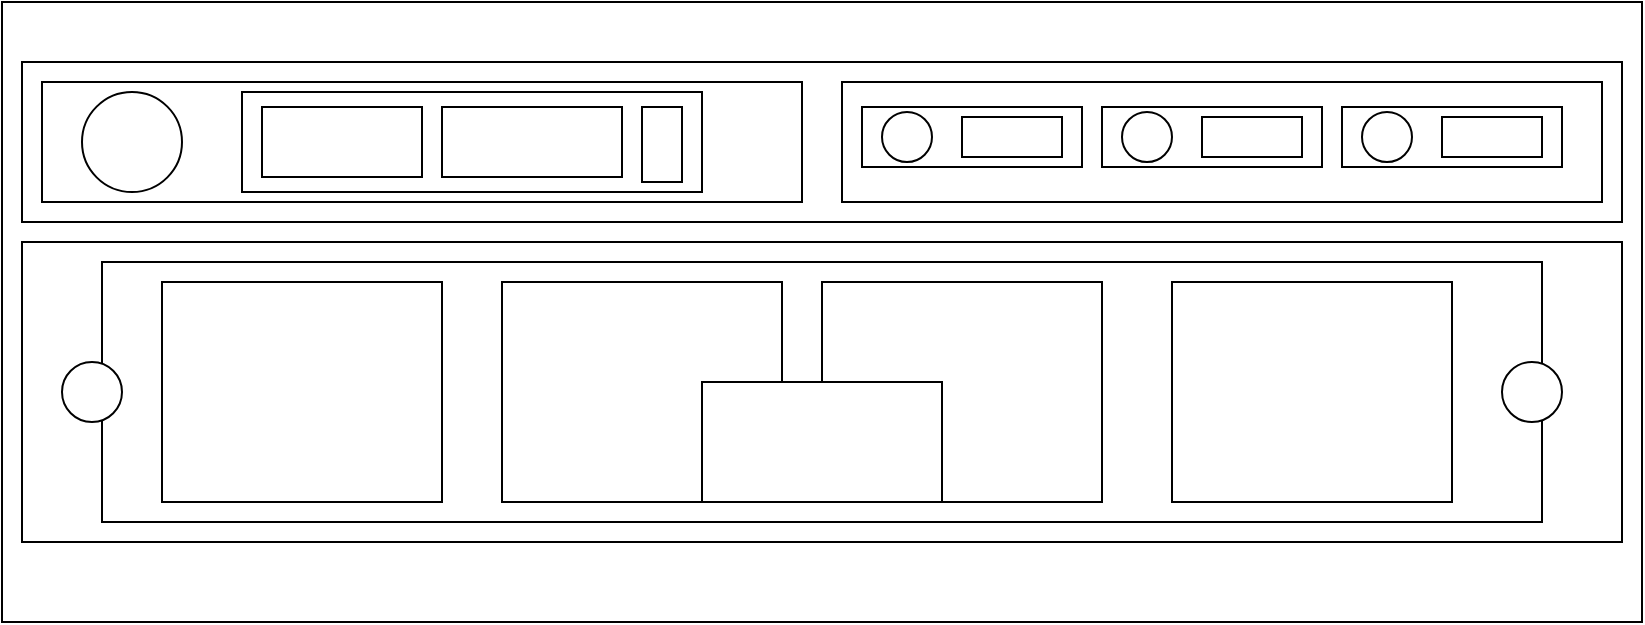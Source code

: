 <mxfile version="20.8.23" type="device"><diagram name="Page-1" id="ugz0VY0Q7aWr-8iyZqEt"><mxGraphModel dx="880" dy="484" grid="1" gridSize="10" guides="1" tooltips="1" connect="1" arrows="1" fold="1" page="1" pageScale="1" pageWidth="850" pageHeight="1100" math="0" shadow="0"><root><mxCell id="0"/><mxCell id="1" parent="0"/><mxCell id="cU5MBQKFiCzN6MHx9x-S-24" value="" style="rounded=0;whiteSpace=wrap;html=1;" vertex="1" parent="1"><mxGeometry x="30" y="210" width="820" height="310" as="geometry"/></mxCell><mxCell id="cU5MBQKFiCzN6MHx9x-S-1" value="" style="rounded=0;whiteSpace=wrap;html=1;" vertex="1" parent="1"><mxGeometry x="40" y="240" width="800" height="80" as="geometry"/></mxCell><mxCell id="cU5MBQKFiCzN6MHx9x-S-2" value="" style="rounded=0;whiteSpace=wrap;html=1;" vertex="1" parent="1"><mxGeometry x="50" y="250" width="380" height="60" as="geometry"/></mxCell><mxCell id="cU5MBQKFiCzN6MHx9x-S-3" value="" style="rounded=0;whiteSpace=wrap;html=1;" vertex="1" parent="1"><mxGeometry x="450" y="250" width="380" height="60" as="geometry"/></mxCell><mxCell id="cU5MBQKFiCzN6MHx9x-S-4" value="" style="ellipse;whiteSpace=wrap;html=1;aspect=fixed;" vertex="1" parent="1"><mxGeometry x="70" y="255" width="50" height="50" as="geometry"/></mxCell><mxCell id="cU5MBQKFiCzN6MHx9x-S-5" value="" style="rounded=0;whiteSpace=wrap;html=1;" vertex="1" parent="1"><mxGeometry x="150" y="255" width="230" height="50" as="geometry"/></mxCell><mxCell id="cU5MBQKFiCzN6MHx9x-S-6" value="" style="rounded=0;whiteSpace=wrap;html=1;" vertex="1" parent="1"><mxGeometry x="160" y="262.5" width="80" height="35" as="geometry"/></mxCell><mxCell id="cU5MBQKFiCzN6MHx9x-S-7" value="" style="rounded=0;whiteSpace=wrap;html=1;" vertex="1" parent="1"><mxGeometry x="250" y="262.5" width="90" height="35" as="geometry"/></mxCell><mxCell id="cU5MBQKFiCzN6MHx9x-S-8" value="" style="rounded=0;whiteSpace=wrap;html=1;" vertex="1" parent="1"><mxGeometry x="460" y="262.5" width="110" height="30" as="geometry"/></mxCell><mxCell id="cU5MBQKFiCzN6MHx9x-S-10" value="" style="ellipse;whiteSpace=wrap;html=1;aspect=fixed;" vertex="1" parent="1"><mxGeometry x="470" y="265" width="25" height="25" as="geometry"/></mxCell><mxCell id="cU5MBQKFiCzN6MHx9x-S-11" value="" style="rounded=0;whiteSpace=wrap;html=1;" vertex="1" parent="1"><mxGeometry x="510" y="267.5" width="50" height="20" as="geometry"/></mxCell><mxCell id="cU5MBQKFiCzN6MHx9x-S-12" value="" style="rounded=0;whiteSpace=wrap;html=1;" vertex="1" parent="1"><mxGeometry x="580" y="262.5" width="110" height="30" as="geometry"/></mxCell><mxCell id="cU5MBQKFiCzN6MHx9x-S-13" value="" style="ellipse;whiteSpace=wrap;html=1;aspect=fixed;" vertex="1" parent="1"><mxGeometry x="590" y="265" width="25" height="25" as="geometry"/></mxCell><mxCell id="cU5MBQKFiCzN6MHx9x-S-14" value="" style="rounded=0;whiteSpace=wrap;html=1;" vertex="1" parent="1"><mxGeometry x="630" y="267.5" width="50" height="20" as="geometry"/></mxCell><mxCell id="cU5MBQKFiCzN6MHx9x-S-15" value="" style="rounded=0;whiteSpace=wrap;html=1;" vertex="1" parent="1"><mxGeometry x="700" y="262.5" width="110" height="30" as="geometry"/></mxCell><mxCell id="cU5MBQKFiCzN6MHx9x-S-16" value="" style="ellipse;whiteSpace=wrap;html=1;aspect=fixed;" vertex="1" parent="1"><mxGeometry x="710" y="265" width="25" height="25" as="geometry"/></mxCell><mxCell id="cU5MBQKFiCzN6MHx9x-S-17" value="" style="rounded=0;whiteSpace=wrap;html=1;" vertex="1" parent="1"><mxGeometry x="750" y="267.5" width="50" height="20" as="geometry"/></mxCell><mxCell id="cU5MBQKFiCzN6MHx9x-S-18" value="" style="rounded=0;whiteSpace=wrap;html=1;" vertex="1" parent="1"><mxGeometry x="40" y="330" width="800" height="150" as="geometry"/></mxCell><mxCell id="cU5MBQKFiCzN6MHx9x-S-19" value="" style="rounded=0;whiteSpace=wrap;html=1;" vertex="1" parent="1"><mxGeometry x="80" y="340" width="720" height="130" as="geometry"/></mxCell><mxCell id="cU5MBQKFiCzN6MHx9x-S-20" value="" style="rounded=0;whiteSpace=wrap;html=1;" vertex="1" parent="1"><mxGeometry x="110" y="350" width="140" height="110" as="geometry"/></mxCell><mxCell id="cU5MBQKFiCzN6MHx9x-S-21" value="" style="rounded=0;whiteSpace=wrap;html=1;" vertex="1" parent="1"><mxGeometry x="615" y="350" width="140" height="110" as="geometry"/></mxCell><mxCell id="cU5MBQKFiCzN6MHx9x-S-22" value="" style="rounded=0;whiteSpace=wrap;html=1;" vertex="1" parent="1"><mxGeometry x="440" y="350" width="140" height="110" as="geometry"/></mxCell><mxCell id="cU5MBQKFiCzN6MHx9x-S-23" value="" style="rounded=0;whiteSpace=wrap;html=1;" vertex="1" parent="1"><mxGeometry x="280" y="350" width="140" height="110" as="geometry"/></mxCell><mxCell id="cU5MBQKFiCzN6MHx9x-S-26" value="" style="ellipse;whiteSpace=wrap;html=1;aspect=fixed;" vertex="1" parent="1"><mxGeometry x="60" y="390" width="30" height="30" as="geometry"/></mxCell><mxCell id="cU5MBQKFiCzN6MHx9x-S-28" value="" style="ellipse;whiteSpace=wrap;html=1;aspect=fixed;" vertex="1" parent="1"><mxGeometry x="780" y="390" width="30" height="30" as="geometry"/></mxCell><mxCell id="cU5MBQKFiCzN6MHx9x-S-29" value="" style="rounded=0;whiteSpace=wrap;html=1;" vertex="1" parent="1"><mxGeometry x="380" y="400" width="120" height="60" as="geometry"/></mxCell><mxCell id="cU5MBQKFiCzN6MHx9x-S-30" value="" style="rounded=0;whiteSpace=wrap;html=1;" vertex="1" parent="1"><mxGeometry x="350" y="262.5" width="20" height="37.5" as="geometry"/></mxCell></root></mxGraphModel></diagram></mxfile>